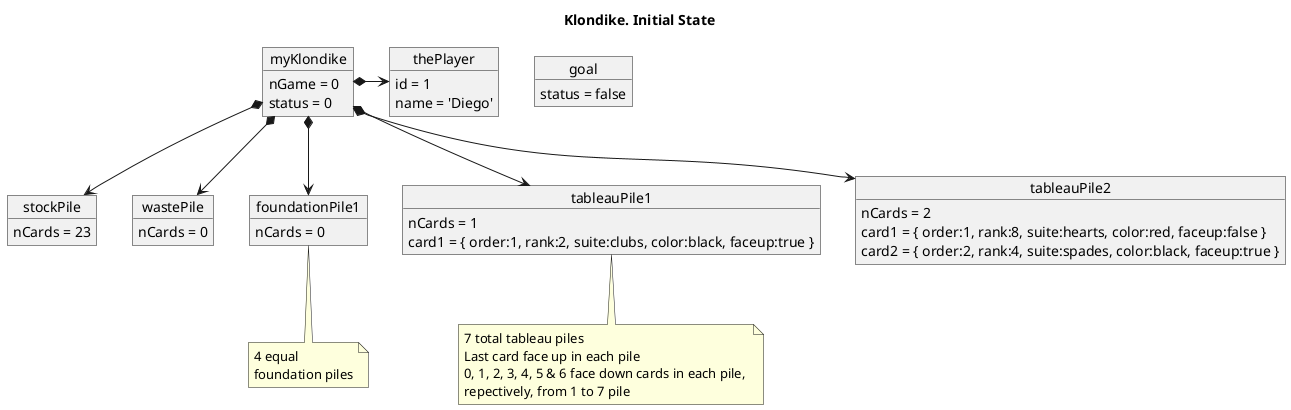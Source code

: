@startuml klondike--initial-state

title Klondike. Initial State

object myKlondike {
    nGame = 0
    status = 0
}

object goal {
    status = false
}

object thePlayer {
    id = 1
    name = 'Diego'
}

object stockPile
object wastePile

object stockPile {
    nCards = 23
}
object wastePile {
    nCards = 0
}
object foundationPile1 {
    nCards = 0
}
note bottom of foundationPile1
    4 equal 
    foundation piles
end note

object tableauPile1
note bottom of tableauPile1
    7 total tableau piles
    Last card face up in each pile
    0, 1, 2, 3, 4, 5 & 6 face down cards in each pile, 
    repectively, from 1 to 7 pile
end note

object tableauPile2

object tableauPile1 {
    nCards = 1
    card1 = { order:1, rank:2, suite:clubs, color:black, faceup:true }
}
object tableauPile2 {
    nCards = 2
    card1 = { order:1, rank:8, suite:hearts, color:red, faceup:false }
    card2 = { order:2, rank:4, suite:spades, color:black, faceup:true }
}



myKlondike *-> thePlayer
myKlondike *--> stockPile
myKlondike *--> wastePile
myKlondike *--> foundationPile1
myKlondike *--> tableauPile1
myKlondike *--> tableauPile2



@enduml